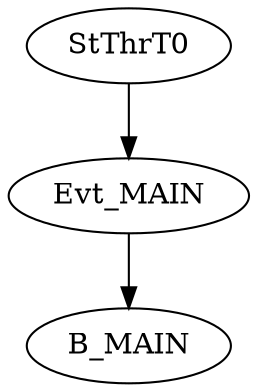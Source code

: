 # Notes for booster-thread-0.dot

// Test case: start thread 0 on cpu 0.
// Use one pattern, MAIN with a tmsg and a block not in a loop.
// One message is emitted every 0.1 seconds.

digraph "booster-thread-0" {
name="booster-thread-0"
edge [type=defdst]
node [cpu=1 fillcolor=white style=filled pattern=MAIN toffs=0]

StThrT0 [type=startthread patentry=1 thread=0 startoffs=1000000]

Evt_MAIN [type=tmsg fid=1 evtno=1 par=1]
B_MAIN [type=block patexit=1 tperiod=100000000 qlo=1]

StThrT0 -> Evt_MAIN -> B_MAIN
}
